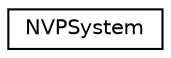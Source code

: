 digraph "Graphical Class Hierarchy"
{
 // LATEX_PDF_SIZE
  edge [fontname="Helvetica",fontsize="10",labelfontname="Helvetica",labelfontsize="10"];
  node [fontname="Helvetica",fontsize="10",shape=record];
  rankdir="LR";
  Node0 [label="NVPSystem",height=0.2,width=0.4,color="black", fillcolor="white", style="filled",URL="$class_n_v_p_system.html",tooltip=" "];
}
